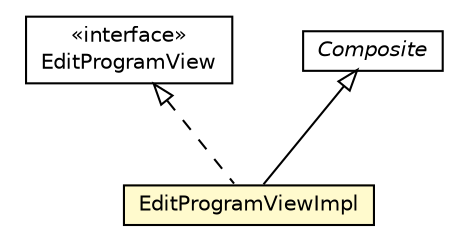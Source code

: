 #!/usr/local/bin/dot
#
# Class diagram 
# Generated by UMLGraph version 5.4 (http://www.umlgraph.org/)
#

digraph G {
	edge [fontname="Helvetica",fontsize=10,labelfontname="Helvetica",labelfontsize=10];
	node [fontname="Helvetica",fontsize=10,shape=plaintext];
	nodesep=0.25;
	ranksep=0.5;
	// hu.sch.kfc.client.ui.view.impl.EditProgramViewImpl
	c4535 [label=<<table title="hu.sch.kfc.client.ui.view.impl.EditProgramViewImpl" border="0" cellborder="1" cellspacing="0" cellpadding="2" port="p" bgcolor="lemonChiffon" href="./EditProgramViewImpl.html">
		<tr><td><table border="0" cellspacing="0" cellpadding="1">
<tr><td align="center" balign="center"> EditProgramViewImpl </td></tr>
		</table></td></tr>
		</table>>, URL="./EditProgramViewImpl.html", fontname="Helvetica", fontcolor="black", fontsize=10.0];
	// hu.sch.kfc.client.ui.view.EditProgramView
	c4545 [label=<<table title="hu.sch.kfc.client.ui.view.EditProgramView" border="0" cellborder="1" cellspacing="0" cellpadding="2" port="p" href="../EditProgramView.html">
		<tr><td><table border="0" cellspacing="0" cellpadding="1">
<tr><td align="center" balign="center"> &#171;interface&#187; </td></tr>
<tr><td align="center" balign="center"> EditProgramView </td></tr>
		</table></td></tr>
		</table>>, URL="../EditProgramView.html", fontname="Helvetica", fontcolor="black", fontsize=10.0];
	//hu.sch.kfc.client.ui.view.impl.EditProgramViewImpl extends com.google.gwt.user.client.ui.Composite
	c4586:p -> c4535:p [dir=back,arrowtail=empty];
	//hu.sch.kfc.client.ui.view.impl.EditProgramViewImpl implements hu.sch.kfc.client.ui.view.EditProgramView
	c4545:p -> c4535:p [dir=back,arrowtail=empty,style=dashed];
	// com.google.gwt.user.client.ui.Composite
	c4586 [label=<<table title="com.google.gwt.user.client.ui.Composite" border="0" cellborder="1" cellspacing="0" cellpadding="2" port="p">
		<tr><td><table border="0" cellspacing="0" cellpadding="1">
<tr><td align="center" balign="center"><font face="Helvetica-Oblique"> Composite </font></td></tr>
		</table></td></tr>
		</table>>, URL="null", fontname="Helvetica", fontcolor="black", fontsize=10.0];
}

